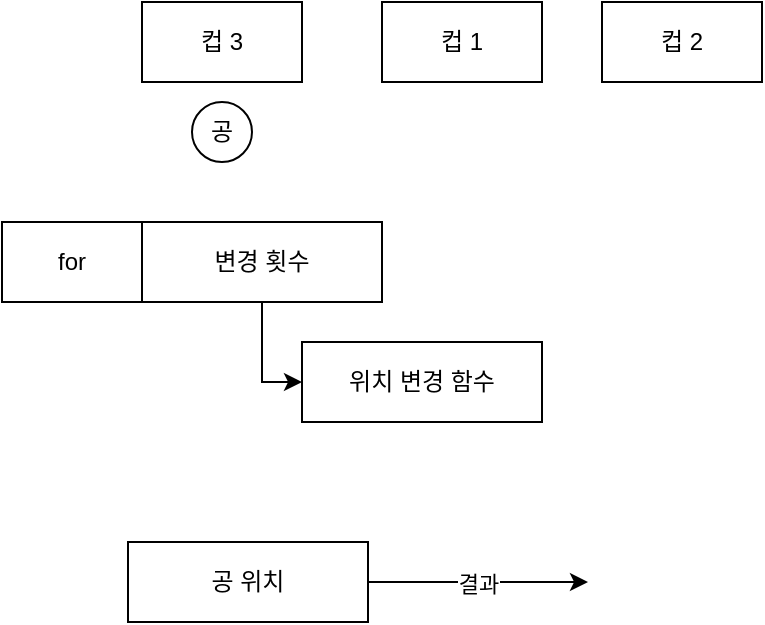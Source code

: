 <mxfile version="13.7.9" type="device"><diagram id="6aAu309Y8Gpw47NbfsMC" name="페이지-1"><mxGraphModel dx="677" dy="391" grid="0" gridSize="10" guides="1" tooltips="1" connect="1" arrows="1" fold="1" page="1" pageScale="1" pageWidth="10000" pageHeight="10000" math="0" shadow="0"><root><mxCell id="0"/><mxCell id="1" parent="0"/><mxCell id="Z0CNUHAx_4kEwyQt6HMt-1" value="컵 1" style="rounded=0;whiteSpace=wrap;html=1;" vertex="1" parent="1"><mxGeometry x="640" y="280" width="80" height="40" as="geometry"/></mxCell><mxCell id="Z0CNUHAx_4kEwyQt6HMt-2" value="&lt;span&gt;컵 2&lt;/span&gt;" style="rounded=0;whiteSpace=wrap;html=1;" vertex="1" parent="1"><mxGeometry x="750" y="280" width="80" height="40" as="geometry"/></mxCell><mxCell id="Z0CNUHAx_4kEwyQt6HMt-3" value="&lt;span&gt;컵 3&lt;/span&gt;" style="rounded=0;whiteSpace=wrap;html=1;" vertex="1" parent="1"><mxGeometry x="520" y="280" width="80" height="40" as="geometry"/></mxCell><mxCell id="Z0CNUHAx_4kEwyQt6HMt-4" value="공" style="ellipse;whiteSpace=wrap;html=1;aspect=fixed;" vertex="1" parent="1"><mxGeometry x="545" y="330" width="30" height="30" as="geometry"/></mxCell><mxCell id="Z0CNUHAx_4kEwyQt6HMt-5" value="위치 변경 함수" style="rounded=0;whiteSpace=wrap;html=1;" vertex="1" parent="1"><mxGeometry x="600" y="450" width="120" height="40" as="geometry"/></mxCell><mxCell id="Z0CNUHAx_4kEwyQt6HMt-12" style="edgeStyle=orthogonalEdgeStyle;rounded=0;orthogonalLoop=1;jettySize=auto;html=1;entryX=0;entryY=0.5;entryDx=0;entryDy=0;" edge="1" parent="1" source="Z0CNUHAx_4kEwyQt6HMt-6" target="Z0CNUHAx_4kEwyQt6HMt-5"><mxGeometry relative="1" as="geometry"/></mxCell><mxCell id="Z0CNUHAx_4kEwyQt6HMt-6" value="변경 횟수" style="rounded=0;whiteSpace=wrap;html=1;" vertex="1" parent="1"><mxGeometry x="520" y="390" width="120" height="40" as="geometry"/></mxCell><mxCell id="Z0CNUHAx_4kEwyQt6HMt-8" value="for" style="rounded=0;whiteSpace=wrap;html=1;" vertex="1" parent="1"><mxGeometry x="450" y="390" width="70" height="40" as="geometry"/></mxCell><mxCell id="Z0CNUHAx_4kEwyQt6HMt-11" value="결과" style="edgeStyle=orthogonalEdgeStyle;rounded=0;orthogonalLoop=1;jettySize=auto;html=1;" edge="1" parent="1" source="Z0CNUHAx_4kEwyQt6HMt-10"><mxGeometry relative="1" as="geometry"><mxPoint x="743" y="570.0" as="targetPoint"/></mxGeometry></mxCell><mxCell id="Z0CNUHAx_4kEwyQt6HMt-10" value="공 위치" style="rounded=0;whiteSpace=wrap;html=1;" vertex="1" parent="1"><mxGeometry x="513" y="550" width="120" height="40" as="geometry"/></mxCell></root></mxGraphModel></diagram></mxfile>